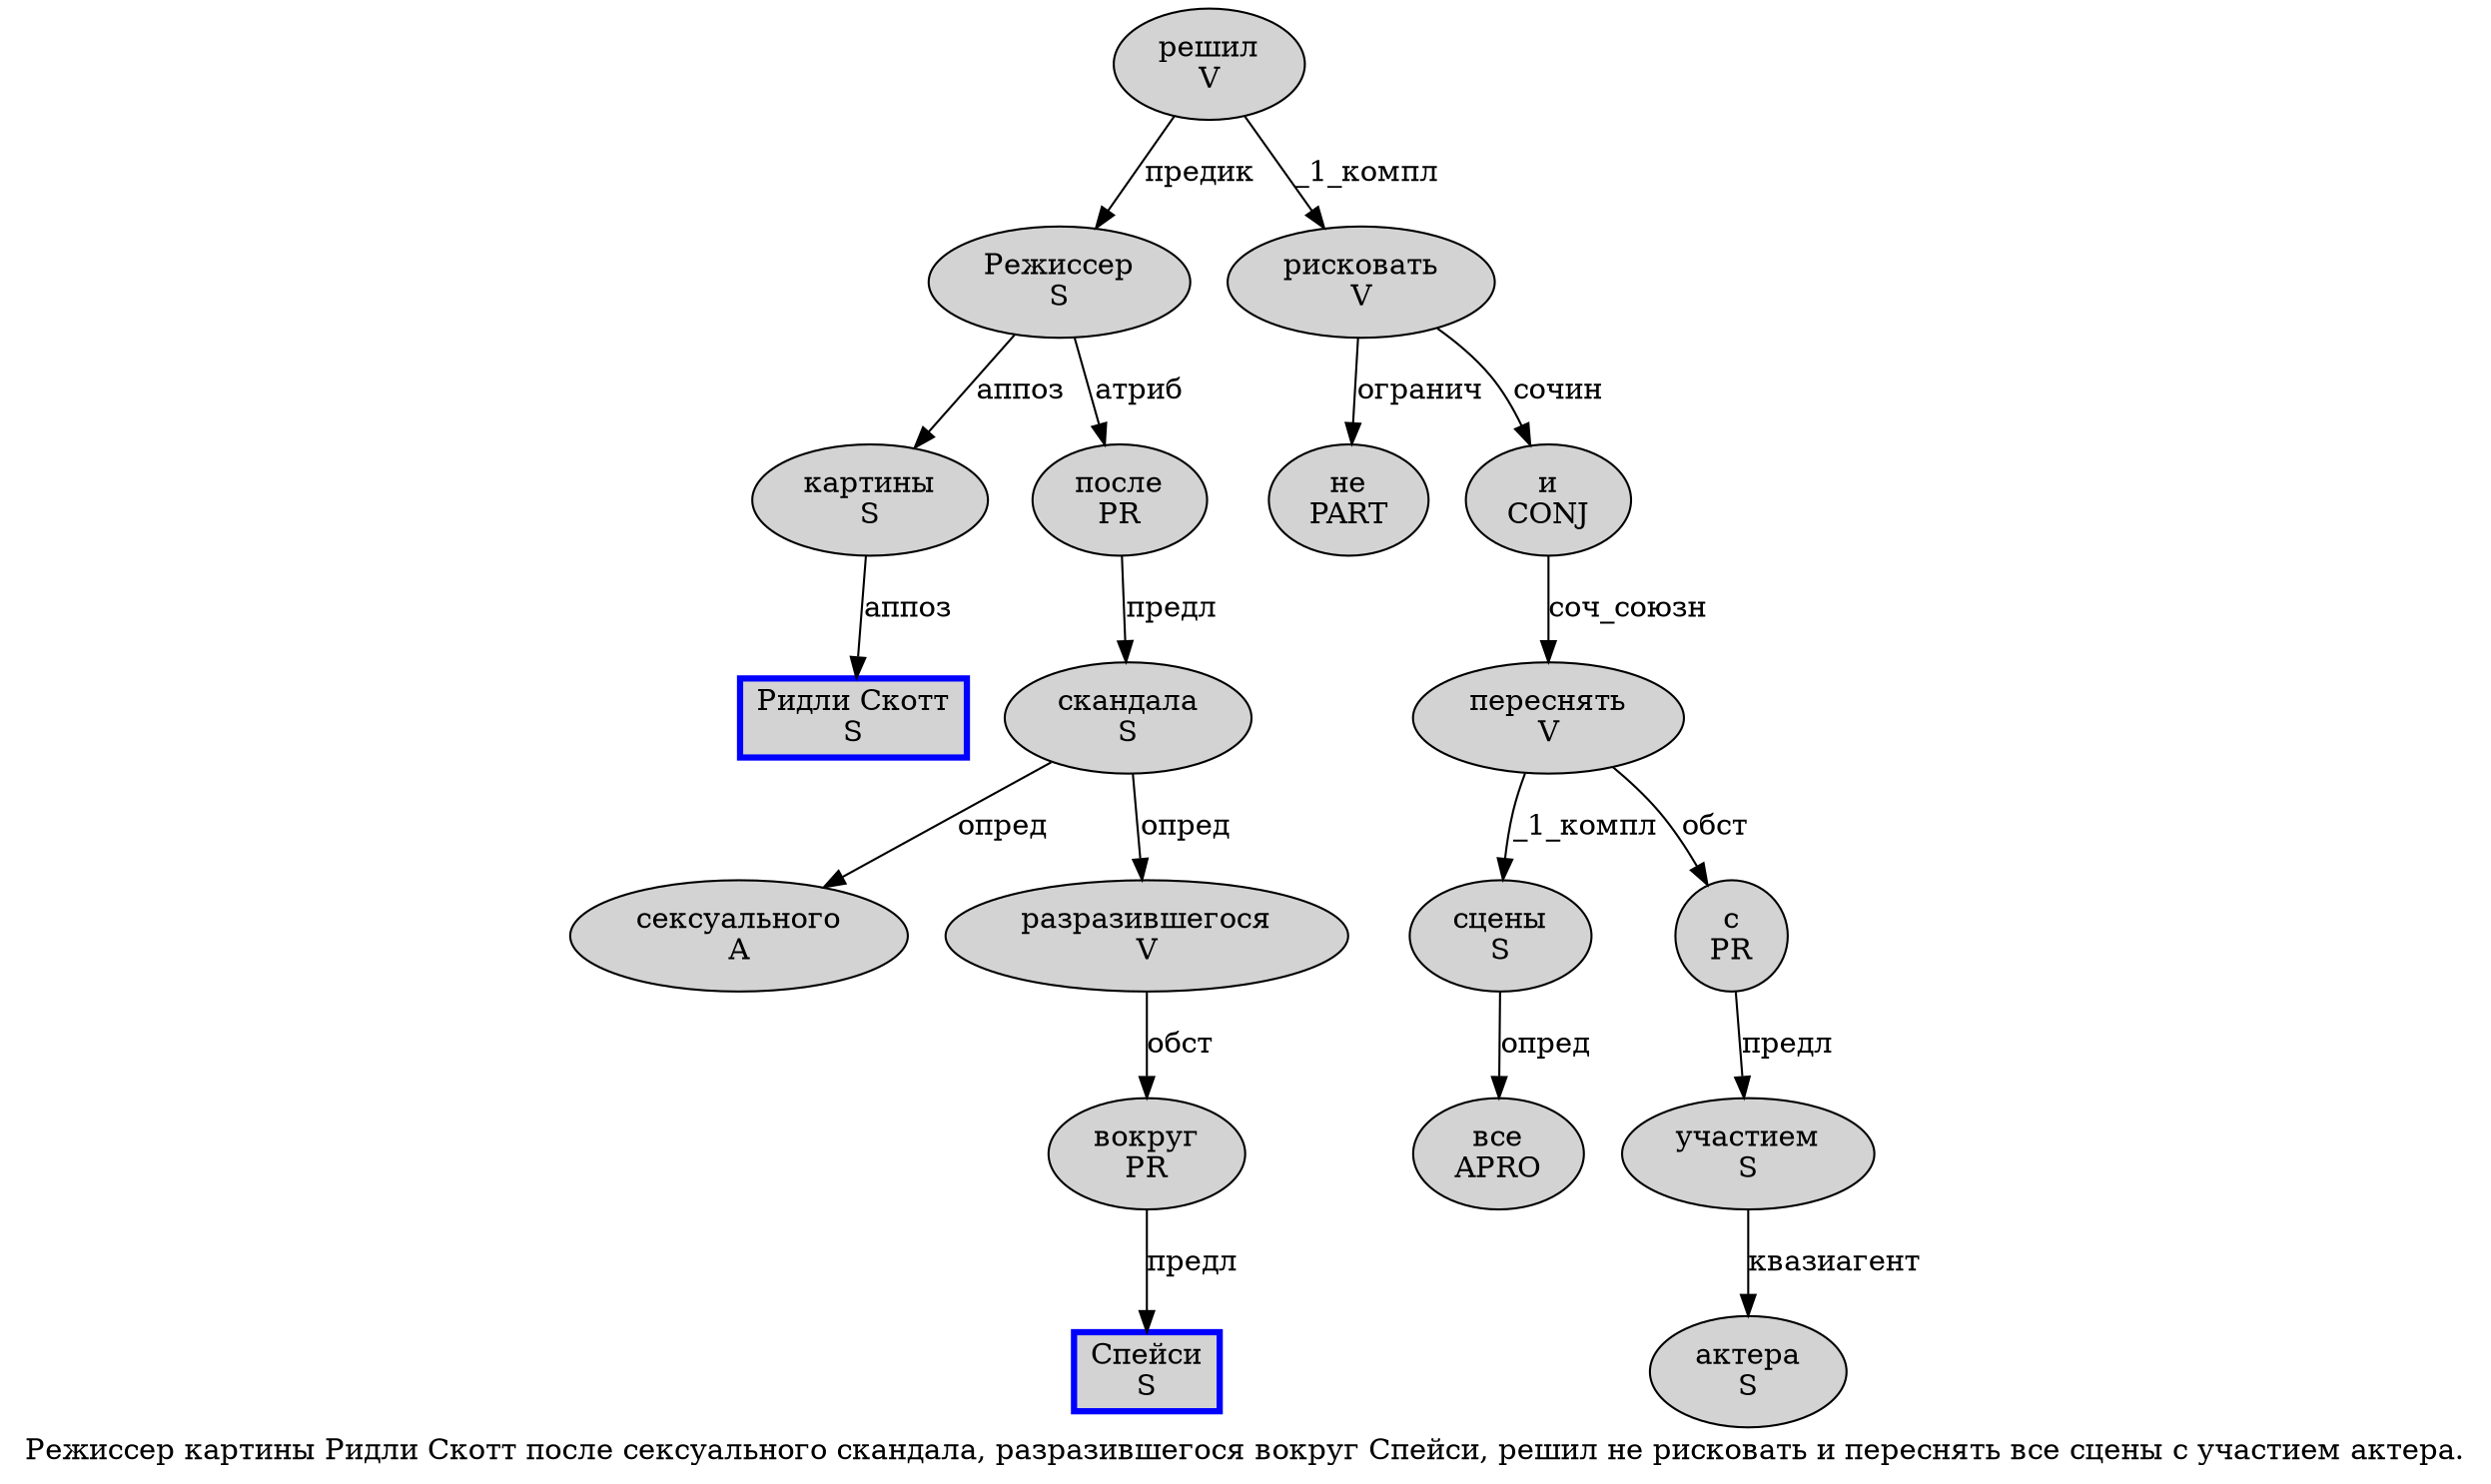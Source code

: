 digraph SENTENCE_561 {
	graph [label="Режиссер картины Ридли Скотт после сексуального скандала, разразившегося вокруг Спейси, решил не рисковать и переснять все сцены с участием актера."]
	node [style=filled]
		0 [label="Режиссер
S" color="" fillcolor=lightgray penwidth=1 shape=ellipse]
		1 [label="картины
S" color="" fillcolor=lightgray penwidth=1 shape=ellipse]
		2 [label="Ридли Скотт
S" color=blue fillcolor=lightgray penwidth=3 shape=box]
		3 [label="после
PR" color="" fillcolor=lightgray penwidth=1 shape=ellipse]
		4 [label="сексуального
A" color="" fillcolor=lightgray penwidth=1 shape=ellipse]
		5 [label="скандала
S" color="" fillcolor=lightgray penwidth=1 shape=ellipse]
		7 [label="разразившегося
V" color="" fillcolor=lightgray penwidth=1 shape=ellipse]
		8 [label="вокруг
PR" color="" fillcolor=lightgray penwidth=1 shape=ellipse]
		9 [label="Спейси
S" color=blue fillcolor=lightgray penwidth=3 shape=box]
		11 [label="решил
V" color="" fillcolor=lightgray penwidth=1 shape=ellipse]
		12 [label="не
PART" color="" fillcolor=lightgray penwidth=1 shape=ellipse]
		13 [label="рисковать
V" color="" fillcolor=lightgray penwidth=1 shape=ellipse]
		14 [label="и
CONJ" color="" fillcolor=lightgray penwidth=1 shape=ellipse]
		15 [label="переснять
V" color="" fillcolor=lightgray penwidth=1 shape=ellipse]
		16 [label="все
APRO" color="" fillcolor=lightgray penwidth=1 shape=ellipse]
		17 [label="сцены
S" color="" fillcolor=lightgray penwidth=1 shape=ellipse]
		18 [label="с
PR" color="" fillcolor=lightgray penwidth=1 shape=ellipse]
		19 [label="участием
S" color="" fillcolor=lightgray penwidth=1 shape=ellipse]
		20 [label="актера
S" color="" fillcolor=lightgray penwidth=1 shape=ellipse]
			5 -> 4 [label="опред"]
			5 -> 7 [label="опред"]
			17 -> 16 [label="опред"]
			13 -> 12 [label="огранич"]
			13 -> 14 [label="сочин"]
			7 -> 8 [label="обст"]
			14 -> 15 [label="соч_союзн"]
			0 -> 1 [label="аппоз"]
			0 -> 3 [label="атриб"]
			18 -> 19 [label="предл"]
			3 -> 5 [label="предл"]
			8 -> 9 [label="предл"]
			1 -> 2 [label="аппоз"]
			19 -> 20 [label="квазиагент"]
			15 -> 17 [label="_1_компл"]
			15 -> 18 [label="обст"]
			11 -> 0 [label="предик"]
			11 -> 13 [label="_1_компл"]
}